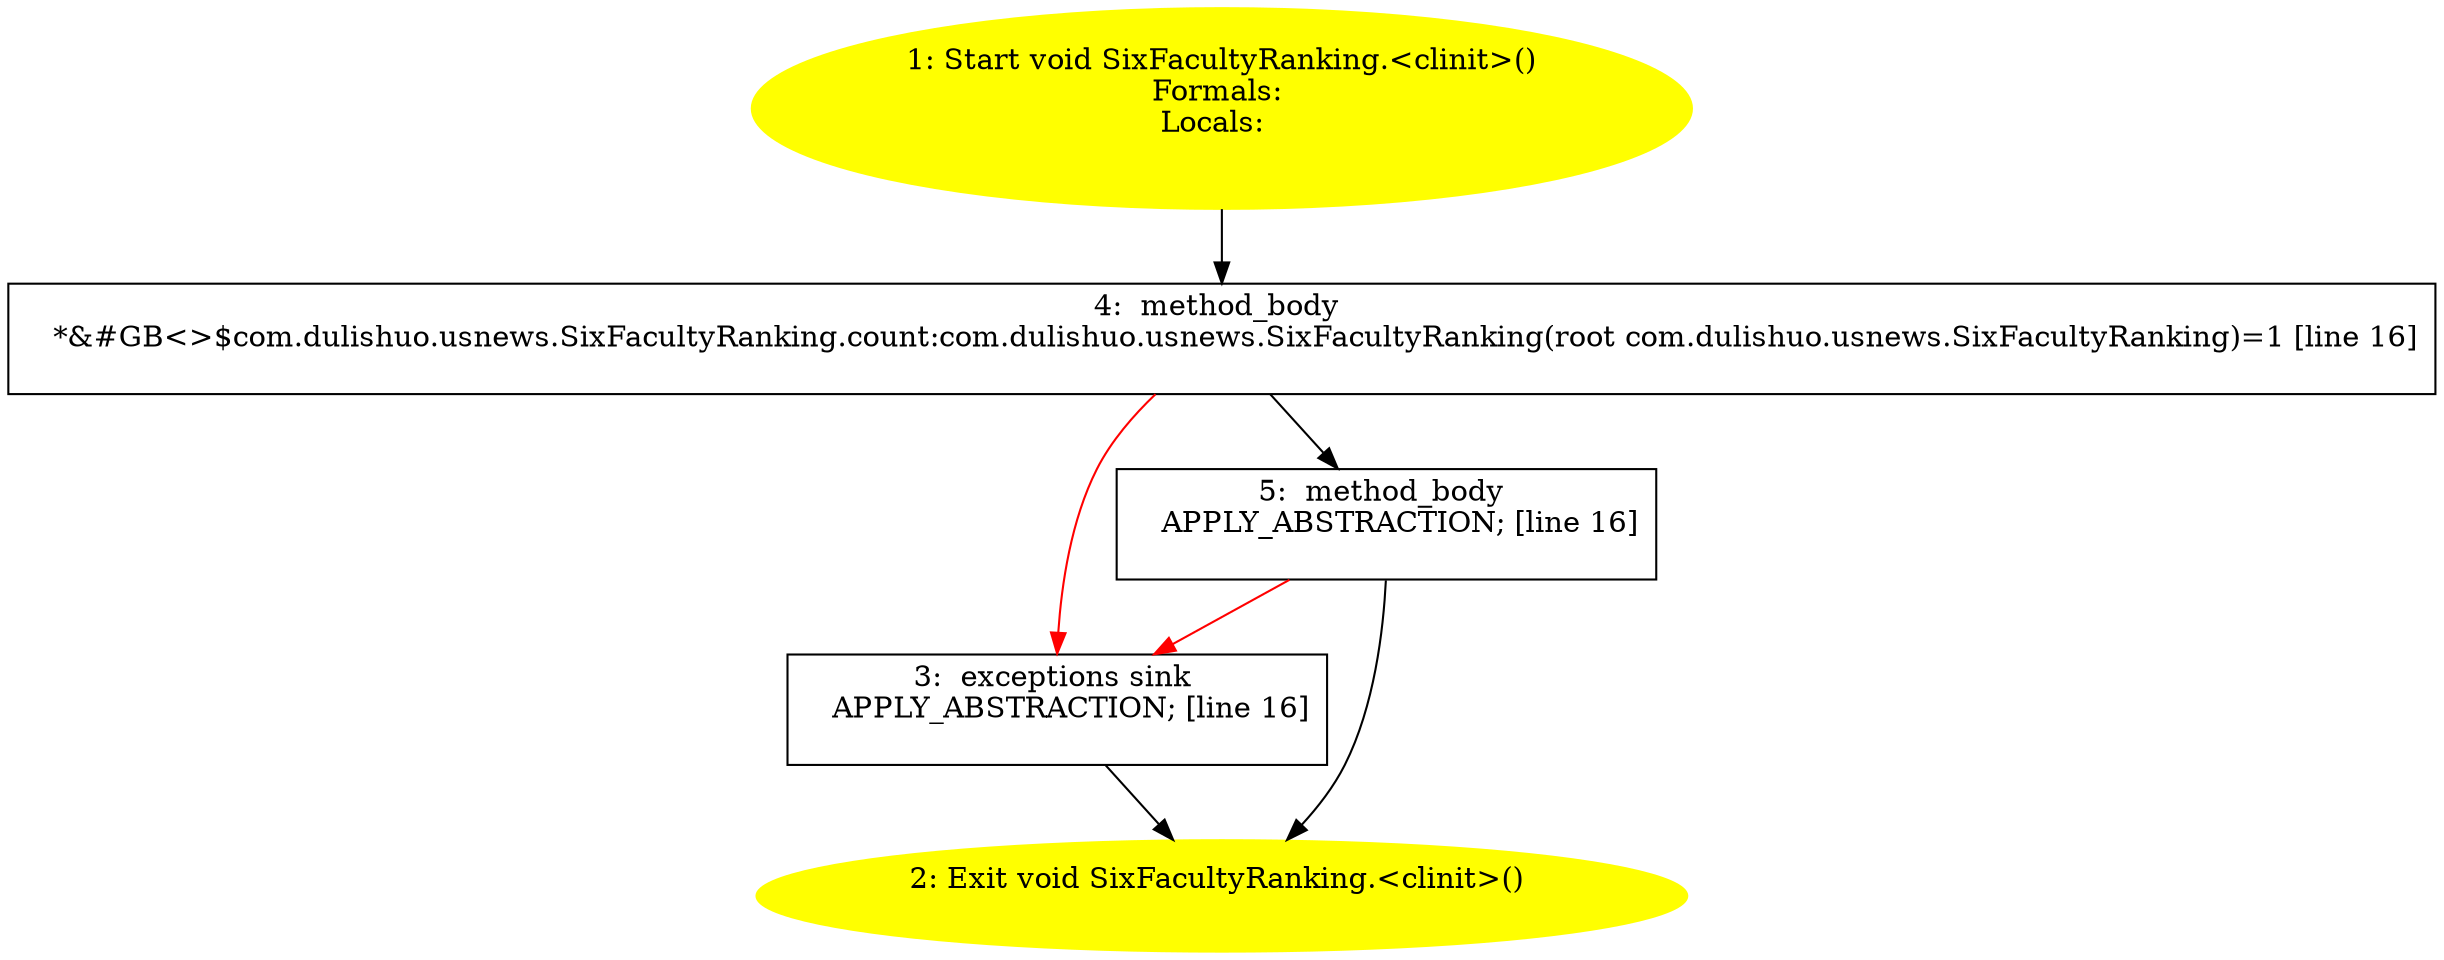 /* @generated */
digraph cfg {
"com.dulishuo.usnews.SixFacultyRanking.<clinit>():void.8122d0e39cd7ba8e14ddab0b38b3e0cb_1" [label="1: Start void SixFacultyRanking.<clinit>()\nFormals: \nLocals:  \n  " color=yellow style=filled]
	

	 "com.dulishuo.usnews.SixFacultyRanking.<clinit>():void.8122d0e39cd7ba8e14ddab0b38b3e0cb_1" -> "com.dulishuo.usnews.SixFacultyRanking.<clinit>():void.8122d0e39cd7ba8e14ddab0b38b3e0cb_4" ;
"com.dulishuo.usnews.SixFacultyRanking.<clinit>():void.8122d0e39cd7ba8e14ddab0b38b3e0cb_2" [label="2: Exit void SixFacultyRanking.<clinit>() \n  " color=yellow style=filled]
	

"com.dulishuo.usnews.SixFacultyRanking.<clinit>():void.8122d0e39cd7ba8e14ddab0b38b3e0cb_3" [label="3:  exceptions sink \n   APPLY_ABSTRACTION; [line 16]\n " shape="box"]
	

	 "com.dulishuo.usnews.SixFacultyRanking.<clinit>():void.8122d0e39cd7ba8e14ddab0b38b3e0cb_3" -> "com.dulishuo.usnews.SixFacultyRanking.<clinit>():void.8122d0e39cd7ba8e14ddab0b38b3e0cb_2" ;
"com.dulishuo.usnews.SixFacultyRanking.<clinit>():void.8122d0e39cd7ba8e14ddab0b38b3e0cb_4" [label="4:  method_body \n   *&#GB<>$com.dulishuo.usnews.SixFacultyRanking.count:com.dulishuo.usnews.SixFacultyRanking(root com.dulishuo.usnews.SixFacultyRanking)=1 [line 16]\n " shape="box"]
	

	 "com.dulishuo.usnews.SixFacultyRanking.<clinit>():void.8122d0e39cd7ba8e14ddab0b38b3e0cb_4" -> "com.dulishuo.usnews.SixFacultyRanking.<clinit>():void.8122d0e39cd7ba8e14ddab0b38b3e0cb_5" ;
	 "com.dulishuo.usnews.SixFacultyRanking.<clinit>():void.8122d0e39cd7ba8e14ddab0b38b3e0cb_4" -> "com.dulishuo.usnews.SixFacultyRanking.<clinit>():void.8122d0e39cd7ba8e14ddab0b38b3e0cb_3" [color="red" ];
"com.dulishuo.usnews.SixFacultyRanking.<clinit>():void.8122d0e39cd7ba8e14ddab0b38b3e0cb_5" [label="5:  method_body \n   APPLY_ABSTRACTION; [line 16]\n " shape="box"]
	

	 "com.dulishuo.usnews.SixFacultyRanking.<clinit>():void.8122d0e39cd7ba8e14ddab0b38b3e0cb_5" -> "com.dulishuo.usnews.SixFacultyRanking.<clinit>():void.8122d0e39cd7ba8e14ddab0b38b3e0cb_2" ;
	 "com.dulishuo.usnews.SixFacultyRanking.<clinit>():void.8122d0e39cd7ba8e14ddab0b38b3e0cb_5" -> "com.dulishuo.usnews.SixFacultyRanking.<clinit>():void.8122d0e39cd7ba8e14ddab0b38b3e0cb_3" [color="red" ];
}

